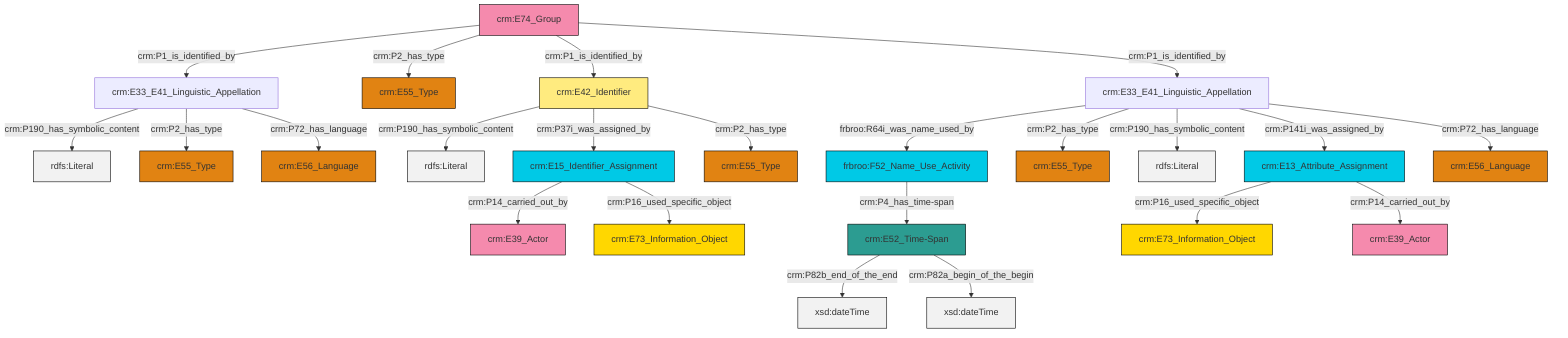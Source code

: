 graph TD
classDef Literal fill:#f2f2f2,stroke:#000000;
classDef CRM_Entity fill:#FFFFFF,stroke:#000000;
classDef Temporal_Entity fill:#00C9E6, stroke:#000000;
classDef Type fill:#E18312, stroke:#000000;
classDef Time-Span fill:#2C9C91, stroke:#000000;
classDef Appellation fill:#FFEB7F, stroke:#000000;
classDef Place fill:#008836, stroke:#000000;
classDef Persistent_Item fill:#B266B2, stroke:#000000;
classDef Conceptual_Object fill:#FFD700, stroke:#000000;
classDef Physical_Thing fill:#D2B48C, stroke:#000000;
classDef Actor fill:#f58aad, stroke:#000000;
classDef PC_Classes fill:#4ce600, stroke:#000000;
classDef Multi fill:#cccccc,stroke:#000000;

2["crm:E33_E41_Linguistic_Appellation"]:::Default -->|frbroo:R64i_was_name_used_by| 3["frbroo:F52_Name_Use_Activity"]:::Temporal_Entity
4["crm:E15_Identifier_Assignment"]:::Temporal_Entity -->|crm:P14_carried_out_by| 5["crm:E39_Actor"]:::Actor
11["crm:E52_Time-Span"]:::Time-Span -->|crm:P82b_end_of_the_end| 12[xsd:dateTime]:::Literal
13["crm:E33_E41_Linguistic_Appellation"]:::Default -->|crm:P190_has_symbolic_content| 14[rdfs:Literal]:::Literal
4["crm:E15_Identifier_Assignment"]:::Temporal_Entity -->|crm:P16_used_specific_object| 0["crm:E73_Information_Object"]:::Conceptual_Object
19["crm:E42_Identifier"]:::Appellation -->|crm:P190_has_symbolic_content| 20[rdfs:Literal]:::Literal
2["crm:E33_E41_Linguistic_Appellation"]:::Default -->|crm:P2_has_type| 23["crm:E55_Type"]:::Type
2["crm:E33_E41_Linguistic_Appellation"]:::Default -->|crm:P190_has_symbolic_content| 24[rdfs:Literal]:::Literal
27["crm:E13_Attribute_Assignment"]:::Temporal_Entity -->|crm:P16_used_specific_object| 28["crm:E73_Information_Object"]:::Conceptual_Object
21["crm:E74_Group"]:::Actor -->|crm:P1_is_identified_by| 13["crm:E33_E41_Linguistic_Appellation"]:::Default
21["crm:E74_Group"]:::Actor -->|crm:P2_has_type| 29["crm:E55_Type"]:::Type
21["crm:E74_Group"]:::Actor -->|crm:P1_is_identified_by| 19["crm:E42_Identifier"]:::Appellation
19["crm:E42_Identifier"]:::Appellation -->|crm:P37i_was_assigned_by| 4["crm:E15_Identifier_Assignment"]:::Temporal_Entity
2["crm:E33_E41_Linguistic_Appellation"]:::Default -->|crm:P141i_was_assigned_by| 27["crm:E13_Attribute_Assignment"]:::Temporal_Entity
27["crm:E13_Attribute_Assignment"]:::Temporal_Entity -->|crm:P14_carried_out_by| 15["crm:E39_Actor"]:::Actor
2["crm:E33_E41_Linguistic_Appellation"]:::Default -->|crm:P72_has_language| 33["crm:E56_Language"]:::Type
19["crm:E42_Identifier"]:::Appellation -->|crm:P2_has_type| 9["crm:E55_Type"]:::Type
21["crm:E74_Group"]:::Actor -->|crm:P1_is_identified_by| 2["crm:E33_E41_Linguistic_Appellation"]:::Default
3["frbroo:F52_Name_Use_Activity"]:::Temporal_Entity -->|crm:P4_has_time-span| 11["crm:E52_Time-Span"]:::Time-Span
13["crm:E33_E41_Linguistic_Appellation"]:::Default -->|crm:P2_has_type| 30["crm:E55_Type"]:::Type
11["crm:E52_Time-Span"]:::Time-Span -->|crm:P82a_begin_of_the_begin| 35[xsd:dateTime]:::Literal
13["crm:E33_E41_Linguistic_Appellation"]:::Default -->|crm:P72_has_language| 7["crm:E56_Language"]:::Type